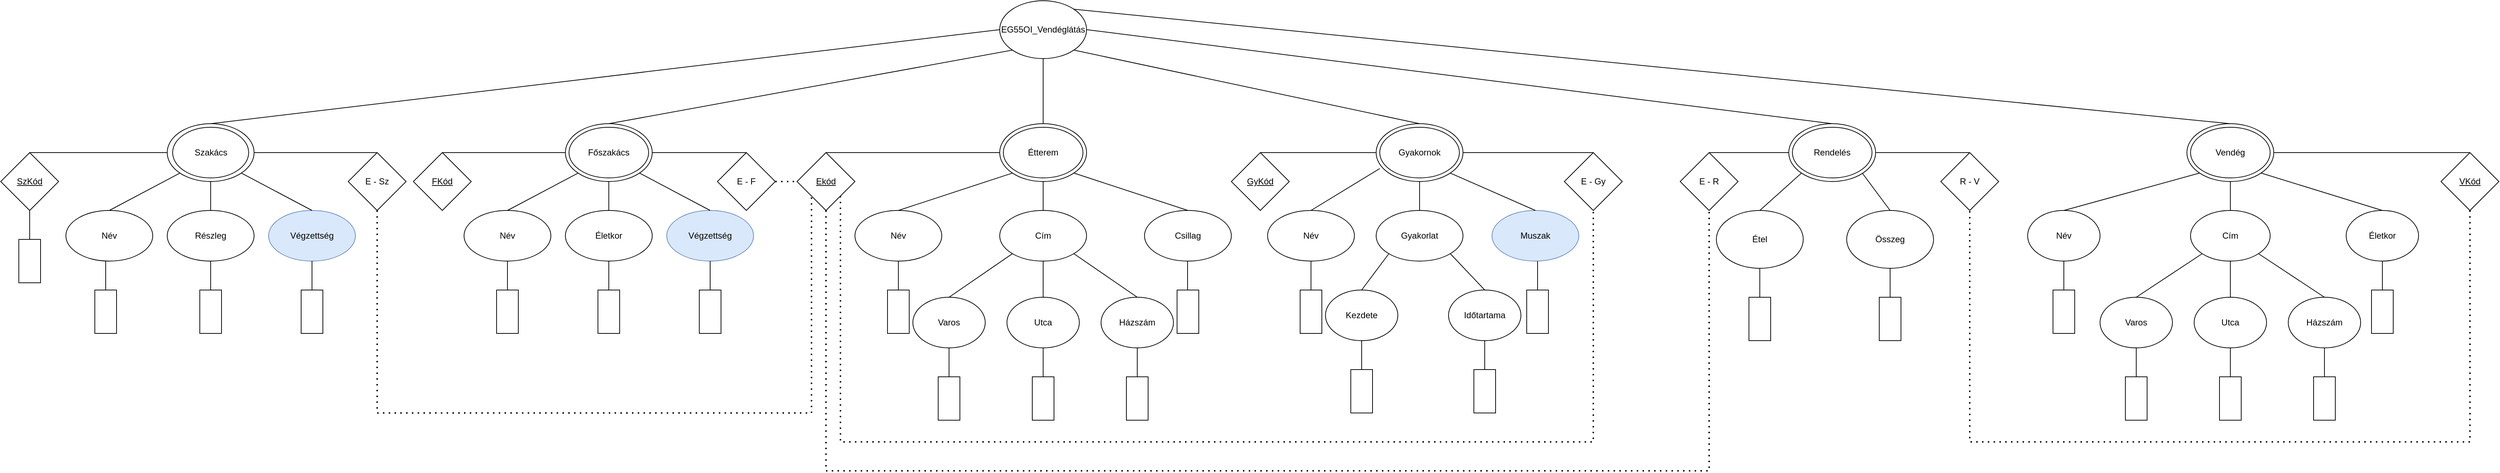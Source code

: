 <mxfile version="24.7.17">
  <diagram name="1 oldal" id="39Sv8bva1wF6lLJyQfV2">
    <mxGraphModel dx="2261" dy="780" grid="1" gridSize="10" guides="1" tooltips="1" connect="1" arrows="1" fold="1" page="1" pageScale="1" pageWidth="827" pageHeight="1169" math="0" shadow="0">
      <root>
        <mxCell id="0" />
        <mxCell id="1" parent="0" />
        <mxCell id="MbpDUtjtTkJc41aYU_he-1" value="Étterem" style="ellipse;whiteSpace=wrap;html=1;strokeWidth=1;fillStyle=auto;perimeterSpacing=0;strokeColor=default;" vertex="1" parent="1">
          <mxGeometry x="1340" y="200" width="120" height="80" as="geometry" />
        </mxCell>
        <mxCell id="MbpDUtjtTkJc41aYU_he-10" value="EG55OI_Vendéglátás" style="ellipse;whiteSpace=wrap;html=1;" vertex="1" parent="1">
          <mxGeometry x="1340" y="30" width="120" height="80" as="geometry" />
        </mxCell>
        <mxCell id="MbpDUtjtTkJc41aYU_he-12" value="Név" style="ellipse;whiteSpace=wrap;html=1;" vertex="1" parent="1">
          <mxGeometry x="1140" y="320" width="120" height="70" as="geometry" />
        </mxCell>
        <mxCell id="MbpDUtjtTkJc41aYU_he-13" value="Cím" style="ellipse;whiteSpace=wrap;html=1;" vertex="1" parent="1">
          <mxGeometry x="1340" y="320" width="120" height="70" as="geometry" />
        </mxCell>
        <mxCell id="MbpDUtjtTkJc41aYU_he-14" value="Csillag" style="ellipse;whiteSpace=wrap;html=1;" vertex="1" parent="1">
          <mxGeometry x="1540" y="320" width="120" height="70" as="geometry" />
        </mxCell>
        <mxCell id="MbpDUtjtTkJc41aYU_he-15" value="" style="endArrow=none;html=1;rounded=0;exitX=0.5;exitY=0;exitDx=0;exitDy=0;entryX=0;entryY=1;entryDx=0;entryDy=0;" edge="1" parent="1" source="MbpDUtjtTkJc41aYU_he-12" target="MbpDUtjtTkJc41aYU_he-1">
          <mxGeometry width="50" height="50" relative="1" as="geometry">
            <mxPoint x="1350" y="430" as="sourcePoint" />
            <mxPoint x="1400" y="380" as="targetPoint" />
          </mxGeometry>
        </mxCell>
        <mxCell id="MbpDUtjtTkJc41aYU_he-16" value="" style="endArrow=none;html=1;rounded=0;entryX=0.5;entryY=0;entryDx=0;entryDy=0;exitX=0.5;exitY=1;exitDx=0;exitDy=0;" edge="1" parent="1" source="MbpDUtjtTkJc41aYU_he-1" target="MbpDUtjtTkJc41aYU_he-13">
          <mxGeometry width="50" height="50" relative="1" as="geometry">
            <mxPoint x="700" y="470" as="sourcePoint" />
            <mxPoint x="750" y="420" as="targetPoint" />
          </mxGeometry>
        </mxCell>
        <mxCell id="MbpDUtjtTkJc41aYU_he-17" value="" style="endArrow=none;html=1;rounded=0;entryX=0.5;entryY=0;entryDx=0;entryDy=0;exitX=1;exitY=1;exitDx=0;exitDy=0;" edge="1" parent="1" source="MbpDUtjtTkJc41aYU_he-1" target="MbpDUtjtTkJc41aYU_he-14">
          <mxGeometry width="50" height="50" relative="1" as="geometry">
            <mxPoint x="1350" y="430" as="sourcePoint" />
            <mxPoint x="1400" y="380" as="targetPoint" />
          </mxGeometry>
        </mxCell>
        <mxCell id="MbpDUtjtTkJc41aYU_he-18" value="Varos" style="ellipse;whiteSpace=wrap;html=1;" vertex="1" parent="1">
          <mxGeometry x="1220" y="440" width="100" height="70" as="geometry" />
        </mxCell>
        <mxCell id="MbpDUtjtTkJc41aYU_he-19" value="Utca" style="ellipse;whiteSpace=wrap;html=1;" vertex="1" parent="1">
          <mxGeometry x="1350" y="440" width="100" height="70" as="geometry" />
        </mxCell>
        <mxCell id="MbpDUtjtTkJc41aYU_he-20" value="Házszám" style="ellipse;whiteSpace=wrap;html=1;" vertex="1" parent="1">
          <mxGeometry x="1480" y="440" width="100" height="70" as="geometry" />
        </mxCell>
        <mxCell id="MbpDUtjtTkJc41aYU_he-21" value="" style="endArrow=none;html=1;rounded=0;exitX=0.5;exitY=0;exitDx=0;exitDy=0;entryX=0;entryY=1;entryDx=0;entryDy=0;" edge="1" parent="1" source="MbpDUtjtTkJc41aYU_he-18" target="MbpDUtjtTkJc41aYU_he-13">
          <mxGeometry width="50" height="50" relative="1" as="geometry">
            <mxPoint x="1370" y="430" as="sourcePoint" />
            <mxPoint x="1420" y="380" as="targetPoint" />
          </mxGeometry>
        </mxCell>
        <mxCell id="MbpDUtjtTkJc41aYU_he-22" value="" style="endArrow=none;html=1;rounded=0;exitX=0.5;exitY=0;exitDx=0;exitDy=0;entryX=0.5;entryY=1;entryDx=0;entryDy=0;" edge="1" parent="1" source="MbpDUtjtTkJc41aYU_he-19" target="MbpDUtjtTkJc41aYU_he-13">
          <mxGeometry width="50" height="50" relative="1" as="geometry">
            <mxPoint x="1370" y="430" as="sourcePoint" />
            <mxPoint x="1420" y="380" as="targetPoint" />
          </mxGeometry>
        </mxCell>
        <mxCell id="MbpDUtjtTkJc41aYU_he-23" value="" style="endArrow=none;html=1;rounded=0;exitX=0.5;exitY=0;exitDx=0;exitDy=0;entryX=1;entryY=1;entryDx=0;entryDy=0;" edge="1" parent="1" source="MbpDUtjtTkJc41aYU_he-20" target="MbpDUtjtTkJc41aYU_he-13">
          <mxGeometry width="50" height="50" relative="1" as="geometry">
            <mxPoint x="1370" y="430" as="sourcePoint" />
            <mxPoint x="1430" y="390" as="targetPoint" />
          </mxGeometry>
        </mxCell>
        <mxCell id="MbpDUtjtTkJc41aYU_he-24" value="&lt;u&gt;Ekód&lt;/u&gt;" style="rhombus;whiteSpace=wrap;html=1;" vertex="1" parent="1">
          <mxGeometry x="1060" y="240" width="80" height="80" as="geometry" />
        </mxCell>
        <mxCell id="MbpDUtjtTkJc41aYU_he-25" value="" style="endArrow=none;html=1;rounded=0;exitX=0.5;exitY=0;exitDx=0;exitDy=0;entryX=0;entryY=0.5;entryDx=0;entryDy=0;" edge="1" parent="1" source="MbpDUtjtTkJc41aYU_he-24" target="MbpDUtjtTkJc41aYU_he-1">
          <mxGeometry width="50" height="50" relative="1" as="geometry">
            <mxPoint x="1350" y="430" as="sourcePoint" />
            <mxPoint x="1400" y="380" as="targetPoint" />
          </mxGeometry>
        </mxCell>
        <mxCell id="MbpDUtjtTkJc41aYU_he-29" value="Főszakács" style="ellipse;whiteSpace=wrap;html=1;" vertex="1" parent="1">
          <mxGeometry x="740" y="200" width="120" height="80" as="geometry" />
        </mxCell>
        <mxCell id="MbpDUtjtTkJc41aYU_he-30" value="" style="endArrow=none;html=1;rounded=0;exitX=0.5;exitY=0;exitDx=0;exitDy=0;entryX=0.5;entryY=1;entryDx=0;entryDy=0;" edge="1" parent="1" source="MbpDUtjtTkJc41aYU_he-1" target="MbpDUtjtTkJc41aYU_he-10">
          <mxGeometry width="50" height="50" relative="1" as="geometry">
            <mxPoint x="390" y="430" as="sourcePoint" />
            <mxPoint x="440" y="380" as="targetPoint" />
          </mxGeometry>
        </mxCell>
        <mxCell id="MbpDUtjtTkJc41aYU_he-31" value="" style="endArrow=none;html=1;rounded=0;entryX=0.5;entryY=0;entryDx=0;entryDy=0;exitX=0;exitY=1;exitDx=0;exitDy=0;" edge="1" parent="1" source="MbpDUtjtTkJc41aYU_he-10" target="MbpDUtjtTkJc41aYU_he-29">
          <mxGeometry width="50" height="50" relative="1" as="geometry">
            <mxPoint x="390" y="430" as="sourcePoint" />
            <mxPoint x="440" y="380" as="targetPoint" />
          </mxGeometry>
        </mxCell>
        <mxCell id="MbpDUtjtTkJc41aYU_he-32" value="&lt;u&gt;FKód&lt;/u&gt;" style="rhombus;whiteSpace=wrap;html=1;" vertex="1" parent="1">
          <mxGeometry x="530" y="240" width="80" height="80" as="geometry" />
        </mxCell>
        <mxCell id="MbpDUtjtTkJc41aYU_he-33" value="" style="endArrow=none;html=1;rounded=0;entryX=0.5;entryY=0;entryDx=0;entryDy=0;exitX=0;exitY=0.5;exitDx=0;exitDy=0;" edge="1" parent="1" source="MbpDUtjtTkJc41aYU_he-29" target="MbpDUtjtTkJc41aYU_he-32">
          <mxGeometry width="50" height="50" relative="1" as="geometry">
            <mxPoint x="590" y="430" as="sourcePoint" />
            <mxPoint x="640" y="380" as="targetPoint" />
          </mxGeometry>
        </mxCell>
        <mxCell id="MbpDUtjtTkJc41aYU_he-34" value="Név" style="ellipse;whiteSpace=wrap;html=1;" vertex="1" parent="1">
          <mxGeometry x="600" y="320" width="120" height="70" as="geometry" />
        </mxCell>
        <mxCell id="MbpDUtjtTkJc41aYU_he-35" value="Életkor" style="ellipse;whiteSpace=wrap;html=1;" vertex="1" parent="1">
          <mxGeometry x="740" y="320" width="120" height="70" as="geometry" />
        </mxCell>
        <mxCell id="MbpDUtjtTkJc41aYU_he-36" value="Végzettség" style="ellipse;whiteSpace=wrap;html=1;fillColor=#dae8fc;strokeColor=#6c8ebf;" vertex="1" parent="1">
          <mxGeometry x="880" y="320" width="120" height="70" as="geometry" />
        </mxCell>
        <mxCell id="MbpDUtjtTkJc41aYU_he-37" value="" style="endArrow=none;html=1;rounded=0;exitX=0;exitY=1;exitDx=0;exitDy=0;entryX=0.5;entryY=0;entryDx=0;entryDy=0;" edge="1" parent="1" source="MbpDUtjtTkJc41aYU_he-29" target="MbpDUtjtTkJc41aYU_he-34">
          <mxGeometry width="50" height="50" relative="1" as="geometry">
            <mxPoint x="590" y="430" as="sourcePoint" />
            <mxPoint x="640" y="380" as="targetPoint" />
          </mxGeometry>
        </mxCell>
        <mxCell id="MbpDUtjtTkJc41aYU_he-38" value="" style="endArrow=none;html=1;rounded=0;entryX=0.5;entryY=1;entryDx=0;entryDy=0;exitX=0.5;exitY=0;exitDx=0;exitDy=0;" edge="1" parent="1" source="MbpDUtjtTkJc41aYU_he-35" target="MbpDUtjtTkJc41aYU_he-29">
          <mxGeometry width="50" height="50" relative="1" as="geometry">
            <mxPoint x="590" y="430" as="sourcePoint" />
            <mxPoint x="640" y="380" as="targetPoint" />
          </mxGeometry>
        </mxCell>
        <mxCell id="MbpDUtjtTkJc41aYU_he-39" value="" style="endArrow=none;html=1;rounded=0;entryX=1;entryY=1;entryDx=0;entryDy=0;exitX=0.5;exitY=0;exitDx=0;exitDy=0;" edge="1" parent="1" source="MbpDUtjtTkJc41aYU_he-36" target="MbpDUtjtTkJc41aYU_he-29">
          <mxGeometry width="50" height="50" relative="1" as="geometry">
            <mxPoint x="590" y="430" as="sourcePoint" />
            <mxPoint x="640" y="380" as="targetPoint" />
          </mxGeometry>
        </mxCell>
        <mxCell id="MbpDUtjtTkJc41aYU_he-40" value="Szakács" style="ellipse;whiteSpace=wrap;html=1;" vertex="1" parent="1">
          <mxGeometry x="190" y="200" width="120" height="80" as="geometry" />
        </mxCell>
        <mxCell id="MbpDUtjtTkJc41aYU_he-41" value="" style="endArrow=none;html=1;rounded=0;entryX=0;entryY=0.5;entryDx=0;entryDy=0;exitX=0.5;exitY=0;exitDx=0;exitDy=0;" edge="1" parent="1" source="MbpDUtjtTkJc41aYU_he-40" target="MbpDUtjtTkJc41aYU_he-10">
          <mxGeometry width="50" height="50" relative="1" as="geometry">
            <mxPoint x="670" y="430" as="sourcePoint" />
            <mxPoint x="720" y="380" as="targetPoint" />
          </mxGeometry>
        </mxCell>
        <mxCell id="MbpDUtjtTkJc41aYU_he-42" value="&lt;u&gt;SzKód&lt;/u&gt;" style="rhombus;whiteSpace=wrap;html=1;" vertex="1" parent="1">
          <mxGeometry x="-40" y="240" width="80" height="80" as="geometry" />
        </mxCell>
        <mxCell id="MbpDUtjtTkJc41aYU_he-43" value="" style="endArrow=none;html=1;rounded=0;entryX=0.5;entryY=0;entryDx=0;entryDy=0;exitX=0;exitY=0.5;exitDx=0;exitDy=0;" edge="1" parent="1" source="MbpDUtjtTkJc41aYU_he-40" target="MbpDUtjtTkJc41aYU_he-42">
          <mxGeometry width="50" height="50" relative="1" as="geometry">
            <mxPoint x="80" y="430" as="sourcePoint" />
            <mxPoint x="130" y="380" as="targetPoint" />
          </mxGeometry>
        </mxCell>
        <mxCell id="MbpDUtjtTkJc41aYU_he-44" value="Név" style="ellipse;whiteSpace=wrap;html=1;" vertex="1" parent="1">
          <mxGeometry x="50" y="320" width="120" height="70" as="geometry" />
        </mxCell>
        <mxCell id="MbpDUtjtTkJc41aYU_he-45" value="Részleg" style="ellipse;whiteSpace=wrap;html=1;" vertex="1" parent="1">
          <mxGeometry x="190" y="320" width="120" height="70" as="geometry" />
        </mxCell>
        <mxCell id="MbpDUtjtTkJc41aYU_he-46" value="Végzettség" style="ellipse;whiteSpace=wrap;html=1;fillColor=#dae8fc;strokeColor=#6c8ebf;" vertex="1" parent="1">
          <mxGeometry x="330" y="320" width="120" height="70" as="geometry" />
        </mxCell>
        <mxCell id="MbpDUtjtTkJc41aYU_he-48" value="" style="endArrow=none;html=1;rounded=0;exitX=0.5;exitY=0;exitDx=0;exitDy=0;entryX=0;entryY=1;entryDx=0;entryDy=0;" edge="1" parent="1" source="MbpDUtjtTkJc41aYU_he-44" target="MbpDUtjtTkJc41aYU_he-40">
          <mxGeometry width="50" height="50" relative="1" as="geometry">
            <mxPoint x="80" y="430" as="sourcePoint" />
            <mxPoint x="130" y="380" as="targetPoint" />
          </mxGeometry>
        </mxCell>
        <mxCell id="MbpDUtjtTkJc41aYU_he-49" value="" style="endArrow=none;html=1;rounded=0;exitX=0.5;exitY=0;exitDx=0;exitDy=0;entryX=0.5;entryY=1;entryDx=0;entryDy=0;" edge="1" parent="1" source="MbpDUtjtTkJc41aYU_he-45" target="MbpDUtjtTkJc41aYU_he-40">
          <mxGeometry width="50" height="50" relative="1" as="geometry">
            <mxPoint x="80" y="430" as="sourcePoint" />
            <mxPoint x="130" y="380" as="targetPoint" />
          </mxGeometry>
        </mxCell>
        <mxCell id="MbpDUtjtTkJc41aYU_he-50" value="" style="endArrow=none;html=1;rounded=0;entryX=1;entryY=1;entryDx=0;entryDy=0;exitX=0.5;exitY=0;exitDx=0;exitDy=0;" edge="1" parent="1" source="MbpDUtjtTkJc41aYU_he-46" target="MbpDUtjtTkJc41aYU_he-40">
          <mxGeometry width="50" height="50" relative="1" as="geometry">
            <mxPoint x="80" y="430" as="sourcePoint" />
            <mxPoint x="130" y="380" as="targetPoint" />
          </mxGeometry>
        </mxCell>
        <mxCell id="MbpDUtjtTkJc41aYU_he-51" value="Gyakornok" style="ellipse;whiteSpace=wrap;html=1;" vertex="1" parent="1">
          <mxGeometry x="1860" y="200" width="120" height="80" as="geometry" />
        </mxCell>
        <mxCell id="MbpDUtjtTkJc41aYU_he-52" value="" style="endArrow=none;html=1;rounded=0;entryX=1;entryY=1;entryDx=0;entryDy=0;exitX=0.5;exitY=0;exitDx=0;exitDy=0;" edge="1" parent="1" source="MbpDUtjtTkJc41aYU_he-51" target="MbpDUtjtTkJc41aYU_he-10">
          <mxGeometry width="50" height="50" relative="1" as="geometry">
            <mxPoint x="1190" y="430" as="sourcePoint" />
            <mxPoint x="1240" y="380" as="targetPoint" />
          </mxGeometry>
        </mxCell>
        <mxCell id="MbpDUtjtTkJc41aYU_he-53" value="&lt;u&gt;GyKód&lt;/u&gt;" style="rhombus;whiteSpace=wrap;html=1;" vertex="1" parent="1">
          <mxGeometry x="1660" y="240" width="80" height="80" as="geometry" />
        </mxCell>
        <mxCell id="MbpDUtjtTkJc41aYU_he-54" value="" style="endArrow=none;html=1;rounded=0;entryX=0.5;entryY=0;entryDx=0;entryDy=0;exitX=0;exitY=0.5;exitDx=0;exitDy=0;" edge="1" parent="1" source="MbpDUtjtTkJc41aYU_he-51">
          <mxGeometry width="50" height="50" relative="1" as="geometry">
            <mxPoint x="1290" y="430" as="sourcePoint" />
            <mxPoint x="1700" y="240" as="targetPoint" />
          </mxGeometry>
        </mxCell>
        <mxCell id="MbpDUtjtTkJc41aYU_he-55" value="Név" style="ellipse;whiteSpace=wrap;html=1;" vertex="1" parent="1">
          <mxGeometry x="1710" y="320" width="120" height="70" as="geometry" />
        </mxCell>
        <mxCell id="MbpDUtjtTkJc41aYU_he-56" value="Gyakorlat" style="ellipse;whiteSpace=wrap;html=1;" vertex="1" parent="1">
          <mxGeometry x="1860" y="320" width="120" height="70" as="geometry" />
        </mxCell>
        <mxCell id="MbpDUtjtTkJc41aYU_he-57" value="Muszak" style="ellipse;whiteSpace=wrap;html=1;fillColor=#dae8fc;strokeColor=#6c8ebf;" vertex="1" parent="1">
          <mxGeometry x="2020" y="320" width="120" height="70" as="geometry" />
        </mxCell>
        <mxCell id="MbpDUtjtTkJc41aYU_he-58" value="" style="endArrow=none;html=1;rounded=0;exitX=0.5;exitY=0;exitDx=0;exitDy=0;entryX=0.042;entryY=0.775;entryDx=0;entryDy=0;entryPerimeter=0;" edge="1" parent="1" source="MbpDUtjtTkJc41aYU_he-55" target="MbpDUtjtTkJc41aYU_he-51">
          <mxGeometry width="50" height="50" relative="1" as="geometry">
            <mxPoint x="1690" y="430" as="sourcePoint" />
            <mxPoint x="1740" y="380" as="targetPoint" />
          </mxGeometry>
        </mxCell>
        <mxCell id="MbpDUtjtTkJc41aYU_he-59" value="" style="endArrow=none;html=1;rounded=0;exitX=0.5;exitY=0;exitDx=0;exitDy=0;entryX=0.5;entryY=1;entryDx=0;entryDy=0;" edge="1" parent="1" source="MbpDUtjtTkJc41aYU_he-56" target="MbpDUtjtTkJc41aYU_he-51">
          <mxGeometry width="50" height="50" relative="1" as="geometry">
            <mxPoint x="1690" y="430" as="sourcePoint" />
            <mxPoint x="1740" y="380" as="targetPoint" />
          </mxGeometry>
        </mxCell>
        <mxCell id="MbpDUtjtTkJc41aYU_he-60" value="" style="endArrow=none;html=1;rounded=0;exitX=0.5;exitY=0;exitDx=0;exitDy=0;entryX=1;entryY=1;entryDx=0;entryDy=0;" edge="1" parent="1" source="MbpDUtjtTkJc41aYU_he-57" target="MbpDUtjtTkJc41aYU_he-51">
          <mxGeometry width="50" height="50" relative="1" as="geometry">
            <mxPoint x="1690" y="430" as="sourcePoint" />
            <mxPoint x="1740" y="380" as="targetPoint" />
          </mxGeometry>
        </mxCell>
        <mxCell id="MbpDUtjtTkJc41aYU_he-61" value="Kezdete" style="ellipse;whiteSpace=wrap;html=1;" vertex="1" parent="1">
          <mxGeometry x="1790" y="430" width="100" height="70" as="geometry" />
        </mxCell>
        <mxCell id="MbpDUtjtTkJc41aYU_he-62" value="Időtartama" style="ellipse;whiteSpace=wrap;html=1;" vertex="1" parent="1">
          <mxGeometry x="1960" y="430" width="100" height="70" as="geometry" />
        </mxCell>
        <mxCell id="MbpDUtjtTkJc41aYU_he-63" value="" style="endArrow=none;html=1;rounded=0;exitX=0.5;exitY=0;exitDx=0;exitDy=0;entryX=0;entryY=1;entryDx=0;entryDy=0;" edge="1" parent="1" source="MbpDUtjtTkJc41aYU_he-61" target="MbpDUtjtTkJc41aYU_he-56">
          <mxGeometry width="50" height="50" relative="1" as="geometry">
            <mxPoint x="2010" y="430" as="sourcePoint" />
            <mxPoint x="2060" y="380" as="targetPoint" />
          </mxGeometry>
        </mxCell>
        <mxCell id="MbpDUtjtTkJc41aYU_he-64" value="" style="endArrow=none;html=1;rounded=0;exitX=0.5;exitY=0;exitDx=0;exitDy=0;entryX=1;entryY=1;entryDx=0;entryDy=0;" edge="1" parent="1" source="MbpDUtjtTkJc41aYU_he-62" target="MbpDUtjtTkJc41aYU_he-56">
          <mxGeometry width="50" height="50" relative="1" as="geometry">
            <mxPoint x="2010" y="430" as="sourcePoint" />
            <mxPoint x="2060" y="380" as="targetPoint" />
          </mxGeometry>
        </mxCell>
        <mxCell id="MbpDUtjtTkJc41aYU_he-67" value="" style="endArrow=none;html=1;rounded=0;exitX=1;exitY=0.5;exitDx=0;exitDy=0;entryX=0.5;entryY=0;entryDx=0;entryDy=0;" edge="1" parent="1" source="MbpDUtjtTkJc41aYU_he-10" target="MbpDUtjtTkJc41aYU_he-163">
          <mxGeometry width="50" height="50" relative="1" as="geometry">
            <mxPoint x="1910" y="430" as="sourcePoint" />
            <mxPoint x="2461" y="195" as="targetPoint" />
          </mxGeometry>
        </mxCell>
        <mxCell id="MbpDUtjtTkJc41aYU_he-69" value="Összeg" style="ellipse;whiteSpace=wrap;html=1;" vertex="1" parent="1">
          <mxGeometry x="2510" y="320" width="120" height="80" as="geometry" />
        </mxCell>
        <mxCell id="MbpDUtjtTkJc41aYU_he-70" value="Étel" style="ellipse;whiteSpace=wrap;html=1;" vertex="1" parent="1">
          <mxGeometry x="2330" y="320" width="120" height="80" as="geometry" />
        </mxCell>
        <mxCell id="MbpDUtjtTkJc41aYU_he-71" value="Vendég" style="ellipse;whiteSpace=wrap;html=1;" vertex="1" parent="1">
          <mxGeometry x="2980" y="200" width="120" height="80" as="geometry" />
        </mxCell>
        <mxCell id="MbpDUtjtTkJc41aYU_he-73" value="Szakács" style="ellipse;whiteSpace=wrap;html=1;" vertex="1" parent="1">
          <mxGeometry x="197.5" y="205" width="105" height="70" as="geometry" />
        </mxCell>
        <mxCell id="MbpDUtjtTkJc41aYU_he-74" value="Étterem" style="ellipse;whiteSpace=wrap;html=1;" vertex="1" parent="1">
          <mxGeometry x="1345" y="205" width="110" height="70" as="geometry" />
        </mxCell>
        <mxCell id="MbpDUtjtTkJc41aYU_he-75" value="Főszakács" style="ellipse;whiteSpace=wrap;html=1;" vertex="1" parent="1">
          <mxGeometry x="745" y="205" width="110" height="70" as="geometry" />
        </mxCell>
        <mxCell id="MbpDUtjtTkJc41aYU_he-76" value="Gyakornok" style="ellipse;whiteSpace=wrap;html=1;" vertex="1" parent="1">
          <mxGeometry x="1865" y="205" width="110" height="70" as="geometry" />
        </mxCell>
        <mxCell id="MbpDUtjtTkJc41aYU_he-77" value="" style="endArrow=none;html=1;rounded=0;exitX=0.5;exitY=0;exitDx=0;exitDy=0;entryX=0;entryY=1;entryDx=0;entryDy=0;" edge="1" parent="1" source="MbpDUtjtTkJc41aYU_he-70" target="MbpDUtjtTkJc41aYU_he-163">
          <mxGeometry width="50" height="50" relative="1" as="geometry">
            <mxPoint x="2190" y="430" as="sourcePoint" />
            <mxPoint x="2511" y="235" as="targetPoint" />
          </mxGeometry>
        </mxCell>
        <mxCell id="MbpDUtjtTkJc41aYU_he-78" value="" style="endArrow=none;html=1;rounded=0;exitX=0.5;exitY=0;exitDx=0;exitDy=0;entryX=1;entryY=1;entryDx=0;entryDy=0;" edge="1" parent="1" source="MbpDUtjtTkJc41aYU_he-69" target="MbpDUtjtTkJc41aYU_he-164">
          <mxGeometry width="50" height="50" relative="1" as="geometry">
            <mxPoint x="2190" y="430" as="sourcePoint" />
            <mxPoint x="2560" y="280" as="targetPoint" />
          </mxGeometry>
        </mxCell>
        <mxCell id="MbpDUtjtTkJc41aYU_he-83" value="&lt;u&gt;VKód&lt;/u&gt;" style="rhombus;whiteSpace=wrap;html=1;" vertex="1" parent="1">
          <mxGeometry x="3331" y="240" width="80" height="80" as="geometry" />
        </mxCell>
        <mxCell id="MbpDUtjtTkJc41aYU_he-84" value="" style="endArrow=none;html=1;rounded=0;exitX=1;exitY=0.5;exitDx=0;exitDy=0;entryX=0.5;entryY=0;entryDx=0;entryDy=0;" edge="1" parent="1" source="MbpDUtjtTkJc41aYU_he-71" target="MbpDUtjtTkJc41aYU_he-83">
          <mxGeometry width="50" height="50" relative="1" as="geometry">
            <mxPoint x="2820" y="310" as="sourcePoint" />
            <mxPoint x="2870" y="260" as="targetPoint" />
          </mxGeometry>
        </mxCell>
        <mxCell id="MbpDUtjtTkJc41aYU_he-85" value="Életkor" style="ellipse;whiteSpace=wrap;html=1;" vertex="1" parent="1">
          <mxGeometry x="3200" y="320" width="100" height="70" as="geometry" />
        </mxCell>
        <mxCell id="MbpDUtjtTkJc41aYU_he-86" value="Név" style="ellipse;whiteSpace=wrap;html=1;" vertex="1" parent="1">
          <mxGeometry x="2760" y="320" width="100" height="70" as="geometry" />
        </mxCell>
        <mxCell id="MbpDUtjtTkJc41aYU_he-87" value="Cím" style="ellipse;whiteSpace=wrap;html=1;" vertex="1" parent="1">
          <mxGeometry x="2985" y="320" width="110" height="70" as="geometry" />
        </mxCell>
        <mxCell id="MbpDUtjtTkJc41aYU_he-88" value="Varos" style="ellipse;whiteSpace=wrap;html=1;" vertex="1" parent="1">
          <mxGeometry x="2860" y="440" width="100" height="70" as="geometry" />
        </mxCell>
        <mxCell id="MbpDUtjtTkJc41aYU_he-89" value="Utca" style="ellipse;whiteSpace=wrap;html=1;" vertex="1" parent="1">
          <mxGeometry x="2990" y="440" width="100" height="70" as="geometry" />
        </mxCell>
        <mxCell id="MbpDUtjtTkJc41aYU_he-90" value="Házszám" style="ellipse;whiteSpace=wrap;html=1;" vertex="1" parent="1">
          <mxGeometry x="3120" y="440" width="100" height="70" as="geometry" />
        </mxCell>
        <mxCell id="MbpDUtjtTkJc41aYU_he-91" value="" style="endArrow=none;html=1;rounded=0;exitX=0.5;exitY=0;exitDx=0;exitDy=0;entryX=0;entryY=1;entryDx=0;entryDy=0;" edge="1" parent="1" source="MbpDUtjtTkJc41aYU_he-88" target="MbpDUtjtTkJc41aYU_he-87">
          <mxGeometry width="50" height="50" relative="1" as="geometry">
            <mxPoint x="3030" y="430" as="sourcePoint" />
            <mxPoint x="3080" y="380" as="targetPoint" />
          </mxGeometry>
        </mxCell>
        <mxCell id="MbpDUtjtTkJc41aYU_he-92" value="" style="endArrow=none;html=1;rounded=0;exitX=0.5;exitY=0;exitDx=0;exitDy=0;entryX=0.5;entryY=1;entryDx=0;entryDy=0;" edge="1" parent="1" source="MbpDUtjtTkJc41aYU_he-89" target="MbpDUtjtTkJc41aYU_he-87">
          <mxGeometry width="50" height="50" relative="1" as="geometry">
            <mxPoint x="3030" y="430" as="sourcePoint" />
            <mxPoint x="3080" y="380" as="targetPoint" />
          </mxGeometry>
        </mxCell>
        <mxCell id="MbpDUtjtTkJc41aYU_he-93" value="" style="endArrow=none;html=1;rounded=0;exitX=0.5;exitY=0;exitDx=0;exitDy=0;entryX=1;entryY=1;entryDx=0;entryDy=0;" edge="1" parent="1" source="MbpDUtjtTkJc41aYU_he-90" target="MbpDUtjtTkJc41aYU_he-87">
          <mxGeometry width="50" height="50" relative="1" as="geometry">
            <mxPoint x="3030" y="430" as="sourcePoint" />
            <mxPoint x="3090" y="390" as="targetPoint" />
          </mxGeometry>
        </mxCell>
        <mxCell id="MbpDUtjtTkJc41aYU_he-94" value="" style="endArrow=none;html=1;rounded=0;exitX=0.5;exitY=0;exitDx=0;exitDy=0;entryX=0;entryY=1;entryDx=0;entryDy=0;" edge="1" parent="1" source="MbpDUtjtTkJc41aYU_he-86" target="MbpDUtjtTkJc41aYU_he-71">
          <mxGeometry width="50" height="50" relative="1" as="geometry">
            <mxPoint x="2850" y="310" as="sourcePoint" />
            <mxPoint x="2900" y="260" as="targetPoint" />
          </mxGeometry>
        </mxCell>
        <mxCell id="MbpDUtjtTkJc41aYU_he-95" value="" style="endArrow=none;html=1;rounded=0;exitX=0.5;exitY=0;exitDx=0;exitDy=0;entryX=0.5;entryY=1;entryDx=0;entryDy=0;" edge="1" parent="1" source="MbpDUtjtTkJc41aYU_he-87" target="MbpDUtjtTkJc41aYU_he-71">
          <mxGeometry width="50" height="50" relative="1" as="geometry">
            <mxPoint x="2850" y="310" as="sourcePoint" />
            <mxPoint x="2900" y="260" as="targetPoint" />
          </mxGeometry>
        </mxCell>
        <mxCell id="MbpDUtjtTkJc41aYU_he-96" value="" style="endArrow=none;html=1;rounded=0;exitX=0.5;exitY=0;exitDx=0;exitDy=0;entryX=1;entryY=1;entryDx=0;entryDy=0;" edge="1" parent="1" source="MbpDUtjtTkJc41aYU_he-85" target="MbpDUtjtTkJc41aYU_he-71">
          <mxGeometry width="50" height="50" relative="1" as="geometry">
            <mxPoint x="2850" y="310" as="sourcePoint" />
            <mxPoint x="2900" y="260" as="targetPoint" />
          </mxGeometry>
        </mxCell>
        <mxCell id="MbpDUtjtTkJc41aYU_he-98" value="Vendég" style="ellipse;whiteSpace=wrap;html=1;" vertex="1" parent="1">
          <mxGeometry x="2985" y="205" width="110" height="70" as="geometry" />
        </mxCell>
        <mxCell id="MbpDUtjtTkJc41aYU_he-99" value="E - F" style="rhombus;whiteSpace=wrap;html=1;" vertex="1" parent="1">
          <mxGeometry x="950" y="240" width="80" height="80" as="geometry" />
        </mxCell>
        <mxCell id="MbpDUtjtTkJc41aYU_he-100" value="" style="endArrow=none;html=1;rounded=0;exitX=1;exitY=0.5;exitDx=0;exitDy=0;entryX=0.5;entryY=0;entryDx=0;entryDy=0;" edge="1" parent="1" source="MbpDUtjtTkJc41aYU_he-29" target="MbpDUtjtTkJc41aYU_he-99">
          <mxGeometry width="50" height="50" relative="1" as="geometry">
            <mxPoint x="910" y="430" as="sourcePoint" />
            <mxPoint x="960" y="380" as="targetPoint" />
          </mxGeometry>
        </mxCell>
        <mxCell id="MbpDUtjtTkJc41aYU_he-102" value="" style="rounded=0;whiteSpace=wrap;html=1;" vertex="1" parent="1">
          <mxGeometry x="-15" y="360" width="30" height="60" as="geometry" />
        </mxCell>
        <mxCell id="MbpDUtjtTkJc41aYU_he-103" value="" style="endArrow=none;html=1;rounded=0;exitX=0.5;exitY=0;exitDx=0;exitDy=0;entryX=0.5;entryY=1;entryDx=0;entryDy=0;" edge="1" parent="1" source="MbpDUtjtTkJc41aYU_he-102" target="MbpDUtjtTkJc41aYU_he-42">
          <mxGeometry width="50" height="50" relative="1" as="geometry">
            <mxPoint x="320" y="330" as="sourcePoint" />
            <mxPoint x="370" y="280" as="targetPoint" />
          </mxGeometry>
        </mxCell>
        <mxCell id="MbpDUtjtTkJc41aYU_he-104" value="" style="rounded=0;whiteSpace=wrap;html=1;" vertex="1" parent="1">
          <mxGeometry x="90" y="430" width="30" height="60" as="geometry" />
        </mxCell>
        <mxCell id="MbpDUtjtTkJc41aYU_he-105" value="" style="endArrow=none;html=1;rounded=0;exitX=0.5;exitY=0;exitDx=0;exitDy=0;entryX=0.5;entryY=1;entryDx=0;entryDy=0;" edge="1" parent="1" source="MbpDUtjtTkJc41aYU_he-104">
          <mxGeometry width="50" height="50" relative="1" as="geometry">
            <mxPoint x="425" y="400" as="sourcePoint" />
            <mxPoint x="105" y="390" as="targetPoint" />
          </mxGeometry>
        </mxCell>
        <mxCell id="MbpDUtjtTkJc41aYU_he-106" value="" style="rounded=0;whiteSpace=wrap;html=1;" vertex="1" parent="1">
          <mxGeometry x="235" y="430" width="30" height="60" as="geometry" />
        </mxCell>
        <mxCell id="MbpDUtjtTkJc41aYU_he-107" value="" style="endArrow=none;html=1;rounded=0;exitX=0.5;exitY=0;exitDx=0;exitDy=0;entryX=0.5;entryY=1;entryDx=0;entryDy=0;" edge="1" parent="1" source="MbpDUtjtTkJc41aYU_he-106">
          <mxGeometry width="50" height="50" relative="1" as="geometry">
            <mxPoint x="570" y="400" as="sourcePoint" />
            <mxPoint x="250" y="390" as="targetPoint" />
          </mxGeometry>
        </mxCell>
        <mxCell id="MbpDUtjtTkJc41aYU_he-108" value="" style="rounded=0;whiteSpace=wrap;html=1;" vertex="1" parent="1">
          <mxGeometry x="375" y="430" width="30" height="60" as="geometry" />
        </mxCell>
        <mxCell id="MbpDUtjtTkJc41aYU_he-109" value="" style="endArrow=none;html=1;rounded=0;exitX=0.5;exitY=0;exitDx=0;exitDy=0;entryX=0.5;entryY=1;entryDx=0;entryDy=0;" edge="1" parent="1" source="MbpDUtjtTkJc41aYU_he-108">
          <mxGeometry width="50" height="50" relative="1" as="geometry">
            <mxPoint x="710" y="400" as="sourcePoint" />
            <mxPoint x="390" y="390" as="targetPoint" />
          </mxGeometry>
        </mxCell>
        <mxCell id="MbpDUtjtTkJc41aYU_he-110" value="" style="rounded=0;whiteSpace=wrap;html=1;" vertex="1" parent="1">
          <mxGeometry x="645" y="430" width="30" height="60" as="geometry" />
        </mxCell>
        <mxCell id="MbpDUtjtTkJc41aYU_he-111" value="" style="endArrow=none;html=1;rounded=0;exitX=0.5;exitY=0;exitDx=0;exitDy=0;entryX=0.5;entryY=1;entryDx=0;entryDy=0;" edge="1" parent="1" source="MbpDUtjtTkJc41aYU_he-110">
          <mxGeometry width="50" height="50" relative="1" as="geometry">
            <mxPoint x="980" y="400" as="sourcePoint" />
            <mxPoint x="660" y="390" as="targetPoint" />
          </mxGeometry>
        </mxCell>
        <mxCell id="MbpDUtjtTkJc41aYU_he-112" value="" style="rounded=0;whiteSpace=wrap;html=1;" vertex="1" parent="1">
          <mxGeometry x="785" y="430" width="30" height="60" as="geometry" />
        </mxCell>
        <mxCell id="MbpDUtjtTkJc41aYU_he-113" value="" style="endArrow=none;html=1;rounded=0;exitX=0.5;exitY=0;exitDx=0;exitDy=0;entryX=0.5;entryY=1;entryDx=0;entryDy=0;" edge="1" parent="1" source="MbpDUtjtTkJc41aYU_he-112">
          <mxGeometry width="50" height="50" relative="1" as="geometry">
            <mxPoint x="1120" y="400" as="sourcePoint" />
            <mxPoint x="800" y="390" as="targetPoint" />
          </mxGeometry>
        </mxCell>
        <mxCell id="MbpDUtjtTkJc41aYU_he-114" value="" style="rounded=0;whiteSpace=wrap;html=1;" vertex="1" parent="1">
          <mxGeometry x="925" y="430" width="30" height="60" as="geometry" />
        </mxCell>
        <mxCell id="MbpDUtjtTkJc41aYU_he-115" value="" style="endArrow=none;html=1;rounded=0;exitX=0.5;exitY=0;exitDx=0;exitDy=0;entryX=0.5;entryY=1;entryDx=0;entryDy=0;" edge="1" parent="1" source="MbpDUtjtTkJc41aYU_he-114">
          <mxGeometry width="50" height="50" relative="1" as="geometry">
            <mxPoint x="1260" y="400" as="sourcePoint" />
            <mxPoint x="940" y="390" as="targetPoint" />
          </mxGeometry>
        </mxCell>
        <mxCell id="MbpDUtjtTkJc41aYU_he-116" value="" style="rounded=0;whiteSpace=wrap;html=1;" vertex="1" parent="1">
          <mxGeometry x="1255" y="550" width="30" height="60" as="geometry" />
        </mxCell>
        <mxCell id="MbpDUtjtTkJc41aYU_he-117" value="" style="endArrow=none;html=1;rounded=0;exitX=0.5;exitY=0;exitDx=0;exitDy=0;entryX=0.5;entryY=1;entryDx=0;entryDy=0;" edge="1" parent="1" source="MbpDUtjtTkJc41aYU_he-116">
          <mxGeometry width="50" height="50" relative="1" as="geometry">
            <mxPoint x="1590" y="520" as="sourcePoint" />
            <mxPoint x="1270" y="510" as="targetPoint" />
          </mxGeometry>
        </mxCell>
        <mxCell id="MbpDUtjtTkJc41aYU_he-118" value="" style="rounded=0;whiteSpace=wrap;html=1;" vertex="1" parent="1">
          <mxGeometry x="1385" y="550" width="30" height="60" as="geometry" />
        </mxCell>
        <mxCell id="MbpDUtjtTkJc41aYU_he-119" value="" style="endArrow=none;html=1;rounded=0;exitX=0.5;exitY=0;exitDx=0;exitDy=0;entryX=0.5;entryY=1;entryDx=0;entryDy=0;" edge="1" parent="1" source="MbpDUtjtTkJc41aYU_he-118">
          <mxGeometry width="50" height="50" relative="1" as="geometry">
            <mxPoint x="1720" y="520" as="sourcePoint" />
            <mxPoint x="1400" y="510" as="targetPoint" />
          </mxGeometry>
        </mxCell>
        <mxCell id="MbpDUtjtTkJc41aYU_he-120" value="" style="rounded=0;whiteSpace=wrap;html=1;" vertex="1" parent="1">
          <mxGeometry x="1515" y="550" width="30" height="60" as="geometry" />
        </mxCell>
        <mxCell id="MbpDUtjtTkJc41aYU_he-121" value="" style="endArrow=none;html=1;rounded=0;exitX=0.5;exitY=0;exitDx=0;exitDy=0;entryX=0.5;entryY=1;entryDx=0;entryDy=0;" edge="1" parent="1" source="MbpDUtjtTkJc41aYU_he-120">
          <mxGeometry width="50" height="50" relative="1" as="geometry">
            <mxPoint x="1850" y="520" as="sourcePoint" />
            <mxPoint x="1530" y="510" as="targetPoint" />
          </mxGeometry>
        </mxCell>
        <mxCell id="MbpDUtjtTkJc41aYU_he-122" value="" style="rounded=0;whiteSpace=wrap;html=1;" vertex="1" parent="1">
          <mxGeometry x="1585" y="430" width="30" height="60" as="geometry" />
        </mxCell>
        <mxCell id="MbpDUtjtTkJc41aYU_he-123" value="" style="endArrow=none;html=1;rounded=0;exitX=0.5;exitY=0;exitDx=0;exitDy=0;entryX=0.5;entryY=1;entryDx=0;entryDy=0;" edge="1" parent="1">
          <mxGeometry width="50" height="50" relative="1" as="geometry">
            <mxPoint x="1599.5" y="430" as="sourcePoint" />
            <mxPoint x="1599.5" y="390" as="targetPoint" />
          </mxGeometry>
        </mxCell>
        <mxCell id="MbpDUtjtTkJc41aYU_he-124" value="" style="rounded=0;whiteSpace=wrap;html=1;" vertex="1" parent="1">
          <mxGeometry x="1185" y="430" width="30" height="60" as="geometry" />
        </mxCell>
        <mxCell id="MbpDUtjtTkJc41aYU_he-125" value="" style="endArrow=none;html=1;rounded=0;exitX=0.5;exitY=0;exitDx=0;exitDy=0;entryX=0.5;entryY=1;entryDx=0;entryDy=0;" edge="1" parent="1" source="MbpDUtjtTkJc41aYU_he-124">
          <mxGeometry width="50" height="50" relative="1" as="geometry">
            <mxPoint x="1520" y="400" as="sourcePoint" />
            <mxPoint x="1200" y="390" as="targetPoint" />
          </mxGeometry>
        </mxCell>
        <mxCell id="MbpDUtjtTkJc41aYU_he-126" value="" style="rounded=0;whiteSpace=wrap;html=1;" vertex="1" parent="1">
          <mxGeometry x="1825" y="540" width="30" height="60" as="geometry" />
        </mxCell>
        <mxCell id="MbpDUtjtTkJc41aYU_he-127" value="" style="endArrow=none;html=1;rounded=0;exitX=0.5;exitY=0;exitDx=0;exitDy=0;entryX=0.5;entryY=1;entryDx=0;entryDy=0;" edge="1" parent="1" source="MbpDUtjtTkJc41aYU_he-126">
          <mxGeometry width="50" height="50" relative="1" as="geometry">
            <mxPoint x="2160" y="510" as="sourcePoint" />
            <mxPoint x="1840" y="500" as="targetPoint" />
          </mxGeometry>
        </mxCell>
        <mxCell id="MbpDUtjtTkJc41aYU_he-128" value="" style="rounded=0;whiteSpace=wrap;html=1;" vertex="1" parent="1">
          <mxGeometry x="1995" y="540" width="30" height="60" as="geometry" />
        </mxCell>
        <mxCell id="MbpDUtjtTkJc41aYU_he-129" value="" style="endArrow=none;html=1;rounded=0;exitX=0.5;exitY=0;exitDx=0;exitDy=0;entryX=0.5;entryY=1;entryDx=0;entryDy=0;" edge="1" parent="1" source="MbpDUtjtTkJc41aYU_he-128">
          <mxGeometry width="50" height="50" relative="1" as="geometry">
            <mxPoint x="2330" y="510" as="sourcePoint" />
            <mxPoint x="2010" y="500" as="targetPoint" />
          </mxGeometry>
        </mxCell>
        <mxCell id="MbpDUtjtTkJc41aYU_he-130" value="" style="rounded=0;whiteSpace=wrap;html=1;" vertex="1" parent="1">
          <mxGeometry x="1755" y="430" width="30" height="60" as="geometry" />
        </mxCell>
        <mxCell id="MbpDUtjtTkJc41aYU_he-131" value="" style="endArrow=none;html=1;rounded=0;exitX=0.5;exitY=0;exitDx=0;exitDy=0;entryX=0.5;entryY=1;entryDx=0;entryDy=0;" edge="1" parent="1" source="MbpDUtjtTkJc41aYU_he-130">
          <mxGeometry width="50" height="50" relative="1" as="geometry">
            <mxPoint x="2090" y="400" as="sourcePoint" />
            <mxPoint x="1770" y="390" as="targetPoint" />
          </mxGeometry>
        </mxCell>
        <mxCell id="MbpDUtjtTkJc41aYU_he-132" value="" style="rounded=0;whiteSpace=wrap;html=1;" vertex="1" parent="1">
          <mxGeometry x="2068" y="430" width="30" height="60" as="geometry" />
        </mxCell>
        <mxCell id="MbpDUtjtTkJc41aYU_he-133" value="" style="endArrow=none;html=1;rounded=0;exitX=0.5;exitY=0;exitDx=0;exitDy=0;entryX=0.5;entryY=1;entryDx=0;entryDy=0;" edge="1" parent="1" source="MbpDUtjtTkJc41aYU_he-132">
          <mxGeometry width="50" height="50" relative="1" as="geometry">
            <mxPoint x="2403" y="400" as="sourcePoint" />
            <mxPoint x="2083" y="390" as="targetPoint" />
          </mxGeometry>
        </mxCell>
        <mxCell id="MbpDUtjtTkJc41aYU_he-134" value="" style="rounded=0;whiteSpace=wrap;html=1;" vertex="1" parent="1">
          <mxGeometry x="2375" y="440" width="30" height="60" as="geometry" />
        </mxCell>
        <mxCell id="MbpDUtjtTkJc41aYU_he-135" value="" style="endArrow=none;html=1;rounded=0;exitX=0.5;exitY=0;exitDx=0;exitDy=0;entryX=0.5;entryY=1;entryDx=0;entryDy=0;" edge="1" parent="1" source="MbpDUtjtTkJc41aYU_he-134">
          <mxGeometry width="50" height="50" relative="1" as="geometry">
            <mxPoint x="2710" y="410" as="sourcePoint" />
            <mxPoint x="2390" y="400" as="targetPoint" />
          </mxGeometry>
        </mxCell>
        <mxCell id="MbpDUtjtTkJc41aYU_he-136" value="" style="rounded=0;whiteSpace=wrap;html=1;" vertex="1" parent="1">
          <mxGeometry x="2555" y="440" width="30" height="60" as="geometry" />
        </mxCell>
        <mxCell id="MbpDUtjtTkJc41aYU_he-138" value="" style="rounded=0;whiteSpace=wrap;html=1;" vertex="1" parent="1">
          <mxGeometry x="2795" y="430" width="30" height="60" as="geometry" />
        </mxCell>
        <mxCell id="MbpDUtjtTkJc41aYU_he-139" value="" style="endArrow=none;html=1;rounded=0;exitX=0.5;exitY=0;exitDx=0;exitDy=0;entryX=0.5;entryY=1;entryDx=0;entryDy=0;" edge="1" parent="1" source="MbpDUtjtTkJc41aYU_he-138">
          <mxGeometry width="50" height="50" relative="1" as="geometry">
            <mxPoint x="3130" y="400" as="sourcePoint" />
            <mxPoint x="2810" y="390" as="targetPoint" />
          </mxGeometry>
        </mxCell>
        <mxCell id="MbpDUtjtTkJc41aYU_he-140" value="" style="rounded=0;whiteSpace=wrap;html=1;" vertex="1" parent="1">
          <mxGeometry x="2895" y="550" width="30" height="60" as="geometry" />
        </mxCell>
        <mxCell id="MbpDUtjtTkJc41aYU_he-141" value="" style="endArrow=none;html=1;rounded=0;exitX=0.5;exitY=0;exitDx=0;exitDy=0;entryX=0.5;entryY=1;entryDx=0;entryDy=0;" edge="1" parent="1" source="MbpDUtjtTkJc41aYU_he-140">
          <mxGeometry width="50" height="50" relative="1" as="geometry">
            <mxPoint x="3230" y="520" as="sourcePoint" />
            <mxPoint x="2910" y="510" as="targetPoint" />
          </mxGeometry>
        </mxCell>
        <mxCell id="MbpDUtjtTkJc41aYU_he-142" value="" style="rounded=0;whiteSpace=wrap;html=1;" vertex="1" parent="1">
          <mxGeometry x="3025" y="550" width="30" height="60" as="geometry" />
        </mxCell>
        <mxCell id="MbpDUtjtTkJc41aYU_he-143" value="" style="endArrow=none;html=1;rounded=0;exitX=0.5;exitY=0;exitDx=0;exitDy=0;entryX=0.5;entryY=1;entryDx=0;entryDy=0;" edge="1" parent="1" source="MbpDUtjtTkJc41aYU_he-142">
          <mxGeometry width="50" height="50" relative="1" as="geometry">
            <mxPoint x="3360" y="520" as="sourcePoint" />
            <mxPoint x="3040" y="510" as="targetPoint" />
          </mxGeometry>
        </mxCell>
        <mxCell id="MbpDUtjtTkJc41aYU_he-144" value="" style="rounded=0;whiteSpace=wrap;html=1;" vertex="1" parent="1">
          <mxGeometry x="3155" y="550" width="30" height="60" as="geometry" />
        </mxCell>
        <mxCell id="MbpDUtjtTkJc41aYU_he-145" value="" style="endArrow=none;html=1;rounded=0;exitX=0.5;exitY=0;exitDx=0;exitDy=0;entryX=0.5;entryY=1;entryDx=0;entryDy=0;" edge="1" parent="1" source="MbpDUtjtTkJc41aYU_he-144">
          <mxGeometry width="50" height="50" relative="1" as="geometry">
            <mxPoint x="3490" y="520" as="sourcePoint" />
            <mxPoint x="3170" y="510" as="targetPoint" />
          </mxGeometry>
        </mxCell>
        <mxCell id="MbpDUtjtTkJc41aYU_he-149" value="" style="rounded=0;whiteSpace=wrap;html=1;" vertex="1" parent="1">
          <mxGeometry x="3235" y="430" width="30" height="60" as="geometry" />
        </mxCell>
        <mxCell id="MbpDUtjtTkJc41aYU_he-150" value="" style="endArrow=none;html=1;rounded=0;exitX=0.5;exitY=0;exitDx=0;exitDy=0;entryX=0.5;entryY=1;entryDx=0;entryDy=0;" edge="1" parent="1" source="MbpDUtjtTkJc41aYU_he-149" target="MbpDUtjtTkJc41aYU_he-85">
          <mxGeometry width="50" height="50" relative="1" as="geometry">
            <mxPoint x="3570" y="410" as="sourcePoint" />
            <mxPoint x="3250" y="400" as="targetPoint" />
          </mxGeometry>
        </mxCell>
        <mxCell id="MbpDUtjtTkJc41aYU_he-152" value="E - Sz" style="rhombus;whiteSpace=wrap;html=1;" vertex="1" parent="1">
          <mxGeometry x="440" y="240" width="80" height="80" as="geometry" />
        </mxCell>
        <mxCell id="MbpDUtjtTkJc41aYU_he-153" value="" style="endArrow=none;html=1;rounded=0;exitX=1;exitY=0.5;exitDx=0;exitDy=0;entryX=0.5;entryY=0;entryDx=0;entryDy=0;" edge="1" parent="1" source="MbpDUtjtTkJc41aYU_he-40" target="MbpDUtjtTkJc41aYU_he-152">
          <mxGeometry width="50" height="50" relative="1" as="geometry">
            <mxPoint x="410" y="430" as="sourcePoint" />
            <mxPoint x="460" y="380" as="targetPoint" />
          </mxGeometry>
        </mxCell>
        <mxCell id="MbpDUtjtTkJc41aYU_he-154" value="" style="endArrow=none;dashed=1;html=1;dashPattern=1 3;strokeWidth=2;rounded=0;exitX=0.5;exitY=1;exitDx=0;exitDy=0;entryX=0;entryY=1;entryDx=0;entryDy=0;" edge="1" parent="1" source="MbpDUtjtTkJc41aYU_he-152" target="MbpDUtjtTkJc41aYU_he-24">
          <mxGeometry width="50" height="50" relative="1" as="geometry">
            <mxPoint x="850" y="430" as="sourcePoint" />
            <mxPoint x="900" y="380" as="targetPoint" />
            <Array as="points">
              <mxPoint x="480" y="600" />
              <mxPoint x="1080" y="600" />
            </Array>
          </mxGeometry>
        </mxCell>
        <mxCell id="MbpDUtjtTkJc41aYU_he-155" value="" style="endArrow=none;dashed=1;html=1;dashPattern=1 3;strokeWidth=2;rounded=0;exitX=1;exitY=0.5;exitDx=0;exitDy=0;entryX=0;entryY=0.5;entryDx=0;entryDy=0;" edge="1" parent="1" source="MbpDUtjtTkJc41aYU_he-99" target="MbpDUtjtTkJc41aYU_he-24">
          <mxGeometry width="50" height="50" relative="1" as="geometry">
            <mxPoint x="850" y="430" as="sourcePoint" />
            <mxPoint x="900" y="380" as="targetPoint" />
          </mxGeometry>
        </mxCell>
        <mxCell id="MbpDUtjtTkJc41aYU_he-157" value="E - Gy" style="rhombus;whiteSpace=wrap;html=1;" vertex="1" parent="1">
          <mxGeometry x="2120" y="240" width="80" height="80" as="geometry" />
        </mxCell>
        <mxCell id="MbpDUtjtTkJc41aYU_he-158" value="" style="endArrow=none;html=1;rounded=0;exitX=1;exitY=0.5;exitDx=0;exitDy=0;entryX=0.5;entryY=0;entryDx=0;entryDy=0;" edge="1" parent="1" source="MbpDUtjtTkJc41aYU_he-51" target="MbpDUtjtTkJc41aYU_he-157">
          <mxGeometry width="50" height="50" relative="1" as="geometry">
            <mxPoint x="1640" y="430" as="sourcePoint" />
            <mxPoint x="1690" y="380" as="targetPoint" />
          </mxGeometry>
        </mxCell>
        <mxCell id="MbpDUtjtTkJc41aYU_he-159" value="" style="endArrow=none;dashed=1;html=1;dashPattern=1 3;strokeWidth=2;rounded=0;entryX=0.5;entryY=1;entryDx=0;entryDy=0;exitX=1;exitY=1;exitDx=0;exitDy=0;" edge="1" parent="1" source="MbpDUtjtTkJc41aYU_he-24" target="MbpDUtjtTkJc41aYU_he-157">
          <mxGeometry width="50" height="50" relative="1" as="geometry">
            <mxPoint x="1640" y="430" as="sourcePoint" />
            <mxPoint x="1690" y="380" as="targetPoint" />
            <Array as="points">
              <mxPoint x="1120" y="640" />
              <mxPoint x="2160" y="640" />
            </Array>
          </mxGeometry>
        </mxCell>
        <mxCell id="MbpDUtjtTkJc41aYU_he-163" value="Rendelés" style="ellipse;whiteSpace=wrap;html=1;" vertex="1" parent="1">
          <mxGeometry x="2430" y="200" width="120" height="80" as="geometry" />
        </mxCell>
        <mxCell id="MbpDUtjtTkJc41aYU_he-164" value="Rendelés" style="ellipse;whiteSpace=wrap;html=1;" vertex="1" parent="1">
          <mxGeometry x="2435" y="205" width="110" height="70" as="geometry" />
        </mxCell>
        <mxCell id="MbpDUtjtTkJc41aYU_he-165" value="" style="endArrow=none;html=1;rounded=0;exitX=1;exitY=0;exitDx=0;exitDy=0;entryX=0.5;entryY=0;entryDx=0;entryDy=0;" edge="1" parent="1" source="MbpDUtjtTkJc41aYU_he-10" target="MbpDUtjtTkJc41aYU_he-71">
          <mxGeometry width="50" height="50" relative="1" as="geometry">
            <mxPoint x="1820" y="130" as="sourcePoint" />
            <mxPoint x="1870" y="80" as="targetPoint" />
          </mxGeometry>
        </mxCell>
        <mxCell id="MbpDUtjtTkJc41aYU_he-167" value="" style="endArrow=none;html=1;rounded=0;exitX=0.5;exitY=1;exitDx=0;exitDy=0;entryX=0.5;entryY=0;entryDx=0;entryDy=0;" edge="1" parent="1" source="MbpDUtjtTkJc41aYU_he-69" target="MbpDUtjtTkJc41aYU_he-136">
          <mxGeometry width="50" height="50" relative="1" as="geometry">
            <mxPoint x="2560" y="330" as="sourcePoint" />
            <mxPoint x="2610" y="280" as="targetPoint" />
          </mxGeometry>
        </mxCell>
        <mxCell id="MbpDUtjtTkJc41aYU_he-168" value="E - R" style="rhombus;whiteSpace=wrap;html=1;" vertex="1" parent="1">
          <mxGeometry x="2280" y="240" width="80" height="80" as="geometry" />
        </mxCell>
        <mxCell id="MbpDUtjtTkJc41aYU_he-169" value="R - V" style="rhombus;whiteSpace=wrap;html=1;" vertex="1" parent="1">
          <mxGeometry x="2640" y="240" width="80" height="80" as="geometry" />
        </mxCell>
        <mxCell id="MbpDUtjtTkJc41aYU_he-170" value="" style="endArrow=none;html=1;rounded=0;entryX=0.5;entryY=0;entryDx=0;entryDy=0;exitX=0;exitY=0.5;exitDx=0;exitDy=0;" edge="1" parent="1" source="MbpDUtjtTkJc41aYU_he-163" target="MbpDUtjtTkJc41aYU_he-168">
          <mxGeometry width="50" height="50" relative="1" as="geometry">
            <mxPoint x="2160" y="410" as="sourcePoint" />
            <mxPoint x="2210" y="360" as="targetPoint" />
          </mxGeometry>
        </mxCell>
        <mxCell id="MbpDUtjtTkJc41aYU_he-171" value="" style="endArrow=none;html=1;rounded=0;entryX=1;entryY=0.5;entryDx=0;entryDy=0;exitX=0.5;exitY=0;exitDx=0;exitDy=0;" edge="1" parent="1" source="MbpDUtjtTkJc41aYU_he-169" target="MbpDUtjtTkJc41aYU_he-163">
          <mxGeometry width="50" height="50" relative="1" as="geometry">
            <mxPoint x="2570" y="410" as="sourcePoint" />
            <mxPoint x="2620" y="360" as="targetPoint" />
          </mxGeometry>
        </mxCell>
        <mxCell id="MbpDUtjtTkJc41aYU_he-174" value="" style="endArrow=none;dashed=1;html=1;dashPattern=1 3;strokeWidth=2;rounded=0;entryX=0.5;entryY=1;entryDx=0;entryDy=0;exitX=0.5;exitY=1;exitDx=0;exitDy=0;" edge="1" parent="1" source="MbpDUtjtTkJc41aYU_he-24" target="MbpDUtjtTkJc41aYU_he-168">
          <mxGeometry width="50" height="50" relative="1" as="geometry">
            <mxPoint x="1130" y="680" as="sourcePoint" />
            <mxPoint x="1910" y="460" as="targetPoint" />
            <Array as="points">
              <mxPoint x="1100" y="680" />
              <mxPoint x="2320" y="680" />
            </Array>
          </mxGeometry>
        </mxCell>
        <mxCell id="MbpDUtjtTkJc41aYU_he-175" value="" style="endArrow=none;dashed=1;html=1;dashPattern=1 3;strokeWidth=2;rounded=0;entryX=0.5;entryY=1;entryDx=0;entryDy=0;exitX=0.5;exitY=1;exitDx=0;exitDy=0;" edge="1" parent="1" source="MbpDUtjtTkJc41aYU_he-83" target="MbpDUtjtTkJc41aYU_he-169">
          <mxGeometry width="50" height="50" relative="1" as="geometry">
            <mxPoint x="2920" y="510" as="sourcePoint" />
            <mxPoint x="2970" y="460" as="targetPoint" />
            <Array as="points">
              <mxPoint x="3371" y="640" />
              <mxPoint x="2680" y="640" />
            </Array>
          </mxGeometry>
        </mxCell>
      </root>
    </mxGraphModel>
  </diagram>
</mxfile>
